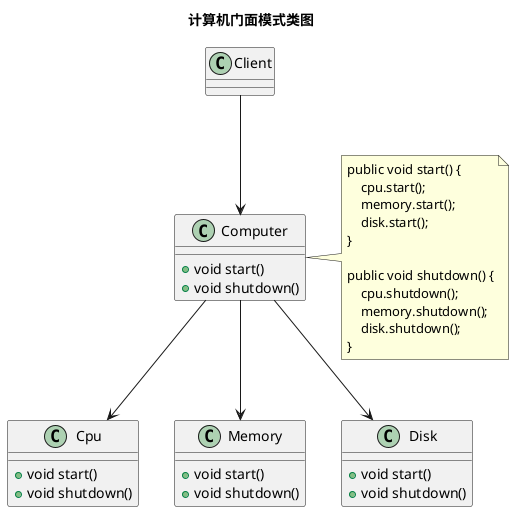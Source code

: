 @startuml

title 计算机门面模式类图

class Computer {
    + void start()
    + void shutdown()
}

note right of Computer
    public void start() {
        cpu.start();
        memory.start();
        disk.start();
    }

    public void shutdown() {
        cpu.shutdown();
        memory.shutdown();
        disk.shutdown();
    }
end note

class Cpu {
    + void start()
    + void shutdown()
}
class Memory {
    + void start()
    + void shutdown()
}

class Disk {
    + void start()
    + void shutdown()
}

Computer --> Cpu
Computer --> Memory
Computer --> Disk

class Client
Client --> Computer


@enduml